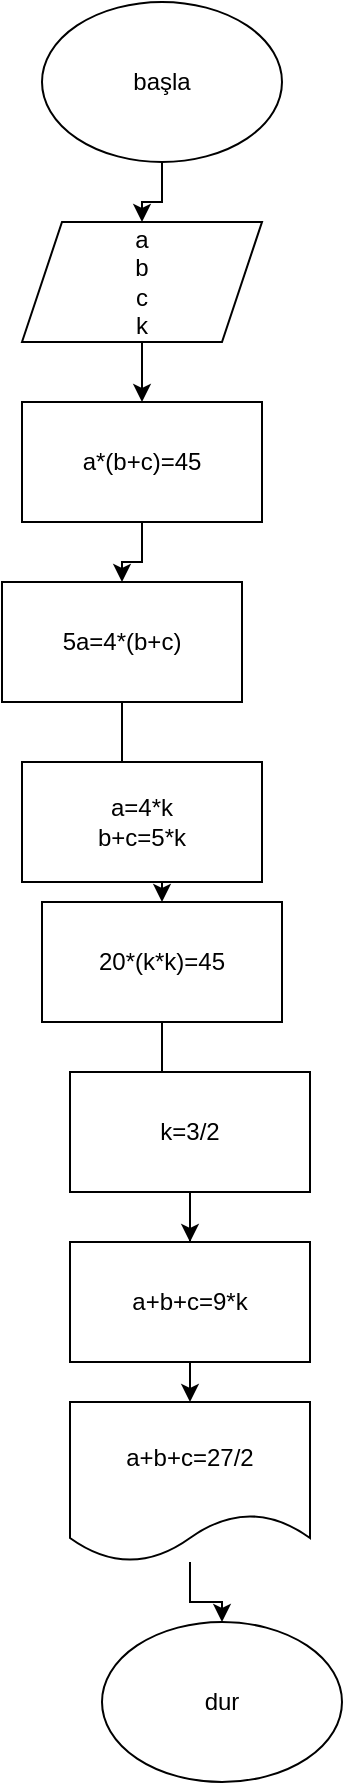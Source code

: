 <mxfile version="13.9.9" type="device"><diagram id="4sF2ORJZORd_viUKUBFv" name="Sayfa -1"><mxGraphModel dx="852" dy="494" grid="1" gridSize="10" guides="1" tooltips="1" connect="1" arrows="1" fold="1" page="1" pageScale="1" pageWidth="827" pageHeight="1169" math="0" shadow="0"><root><mxCell id="0"/><mxCell id="1" parent="0"/><mxCell id="6F0J-S1iOqMZ22DgM08W-1" value="" style="edgeStyle=orthogonalEdgeStyle;rounded=0;orthogonalLoop=1;jettySize=auto;html=1;" edge="1" parent="1" source="uITxnbp22X-KqzcXknX--2" target="uITxnbp22X-KqzcXknX--3"><mxGeometry relative="1" as="geometry"/></mxCell><mxCell id="uITxnbp22X-KqzcXknX--2" value="başla" style="ellipse;whiteSpace=wrap;html=1;" parent="1" vertex="1"><mxGeometry x="280" y="20" width="120" height="80" as="geometry"/></mxCell><mxCell id="6F0J-S1iOqMZ22DgM08W-2" value="" style="edgeStyle=orthogonalEdgeStyle;rounded=0;orthogonalLoop=1;jettySize=auto;html=1;" edge="1" parent="1" source="uITxnbp22X-KqzcXknX--3" target="uITxnbp22X-KqzcXknX--4"><mxGeometry relative="1" as="geometry"/></mxCell><mxCell id="uITxnbp22X-KqzcXknX--3" value="a&lt;br&gt;b&lt;br&gt;c&lt;br&gt;k" style="shape=parallelogram;perimeter=parallelogramPerimeter;whiteSpace=wrap;html=1;fixedSize=1;" parent="1" vertex="1"><mxGeometry x="270" y="130" width="120" height="60" as="geometry"/></mxCell><mxCell id="6F0J-S1iOqMZ22DgM08W-3" value="" style="edgeStyle=orthogonalEdgeStyle;rounded=0;orthogonalLoop=1;jettySize=auto;html=1;" edge="1" parent="1" source="uITxnbp22X-KqzcXknX--4" target="uITxnbp22X-KqzcXknX--5"><mxGeometry relative="1" as="geometry"/></mxCell><mxCell id="uITxnbp22X-KqzcXknX--4" value="a*(b+c)=45" style="rounded=0;whiteSpace=wrap;html=1;" parent="1" vertex="1"><mxGeometry x="270" y="220" width="120" height="60" as="geometry"/></mxCell><mxCell id="6F0J-S1iOqMZ22DgM08W-4" value="" style="edgeStyle=orthogonalEdgeStyle;rounded=0;orthogonalLoop=1;jettySize=auto;html=1;" edge="1" parent="1" source="uITxnbp22X-KqzcXknX--5" target="uITxnbp22X-KqzcXknX--7"><mxGeometry relative="1" as="geometry"/></mxCell><mxCell id="uITxnbp22X-KqzcXknX--5" value="5a=4*(b+c)" style="rounded=0;whiteSpace=wrap;html=1;" parent="1" vertex="1"><mxGeometry x="260" y="310" width="120" height="60" as="geometry"/></mxCell><mxCell id="uITxnbp22X-KqzcXknX--6" value="a=4*k&lt;br&gt;b+c=5*k" style="rounded=0;whiteSpace=wrap;html=1;" parent="1" vertex="1"><mxGeometry x="270" y="400" width="120" height="60" as="geometry"/></mxCell><mxCell id="6F0J-S1iOqMZ22DgM08W-6" value="" style="edgeStyle=orthogonalEdgeStyle;rounded=0;orthogonalLoop=1;jettySize=auto;html=1;" edge="1" parent="1" source="uITxnbp22X-KqzcXknX--7" target="uITxnbp22X-KqzcXknX--9"><mxGeometry relative="1" as="geometry"/></mxCell><mxCell id="uITxnbp22X-KqzcXknX--7" value="20*(k*k)=45" style="rounded=0;whiteSpace=wrap;html=1;" parent="1" vertex="1"><mxGeometry x="280" y="470" width="120" height="60" as="geometry"/></mxCell><mxCell id="6F0J-S1iOqMZ22DgM08W-5" value="" style="edgeStyle=orthogonalEdgeStyle;rounded=0;orthogonalLoop=1;jettySize=auto;html=1;" edge="1" parent="1" source="uITxnbp22X-KqzcXknX--8" target="uITxnbp22X-KqzcXknX--11"><mxGeometry relative="1" as="geometry"/></mxCell><mxCell id="uITxnbp22X-KqzcXknX--8" value="k=3/2" style="rounded=0;whiteSpace=wrap;html=1;" parent="1" vertex="1"><mxGeometry x="294" y="555" width="120" height="60" as="geometry"/></mxCell><mxCell id="uITxnbp22X-KqzcXknX--9" value="a+b+c=9*k" style="rounded=0;whiteSpace=wrap;html=1;" parent="1" vertex="1"><mxGeometry x="294" y="640" width="120" height="60" as="geometry"/></mxCell><mxCell id="6F0J-S1iOqMZ22DgM08W-7" value="" style="edgeStyle=orthogonalEdgeStyle;rounded=0;orthogonalLoop=1;jettySize=auto;html=1;" edge="1" parent="1" source="uITxnbp22X-KqzcXknX--11" target="uITxnbp22X-KqzcXknX--12"><mxGeometry relative="1" as="geometry"/></mxCell><mxCell id="uITxnbp22X-KqzcXknX--11" value="a+b+c=27/2" style="shape=document;whiteSpace=wrap;html=1;boundedLbl=1;" parent="1" vertex="1"><mxGeometry x="294" y="720" width="120" height="80" as="geometry"/></mxCell><mxCell id="uITxnbp22X-KqzcXknX--12" value="dur" style="ellipse;whiteSpace=wrap;html=1;" parent="1" vertex="1"><mxGeometry x="310" y="830" width="120" height="80" as="geometry"/></mxCell></root></mxGraphModel></diagram></mxfile>